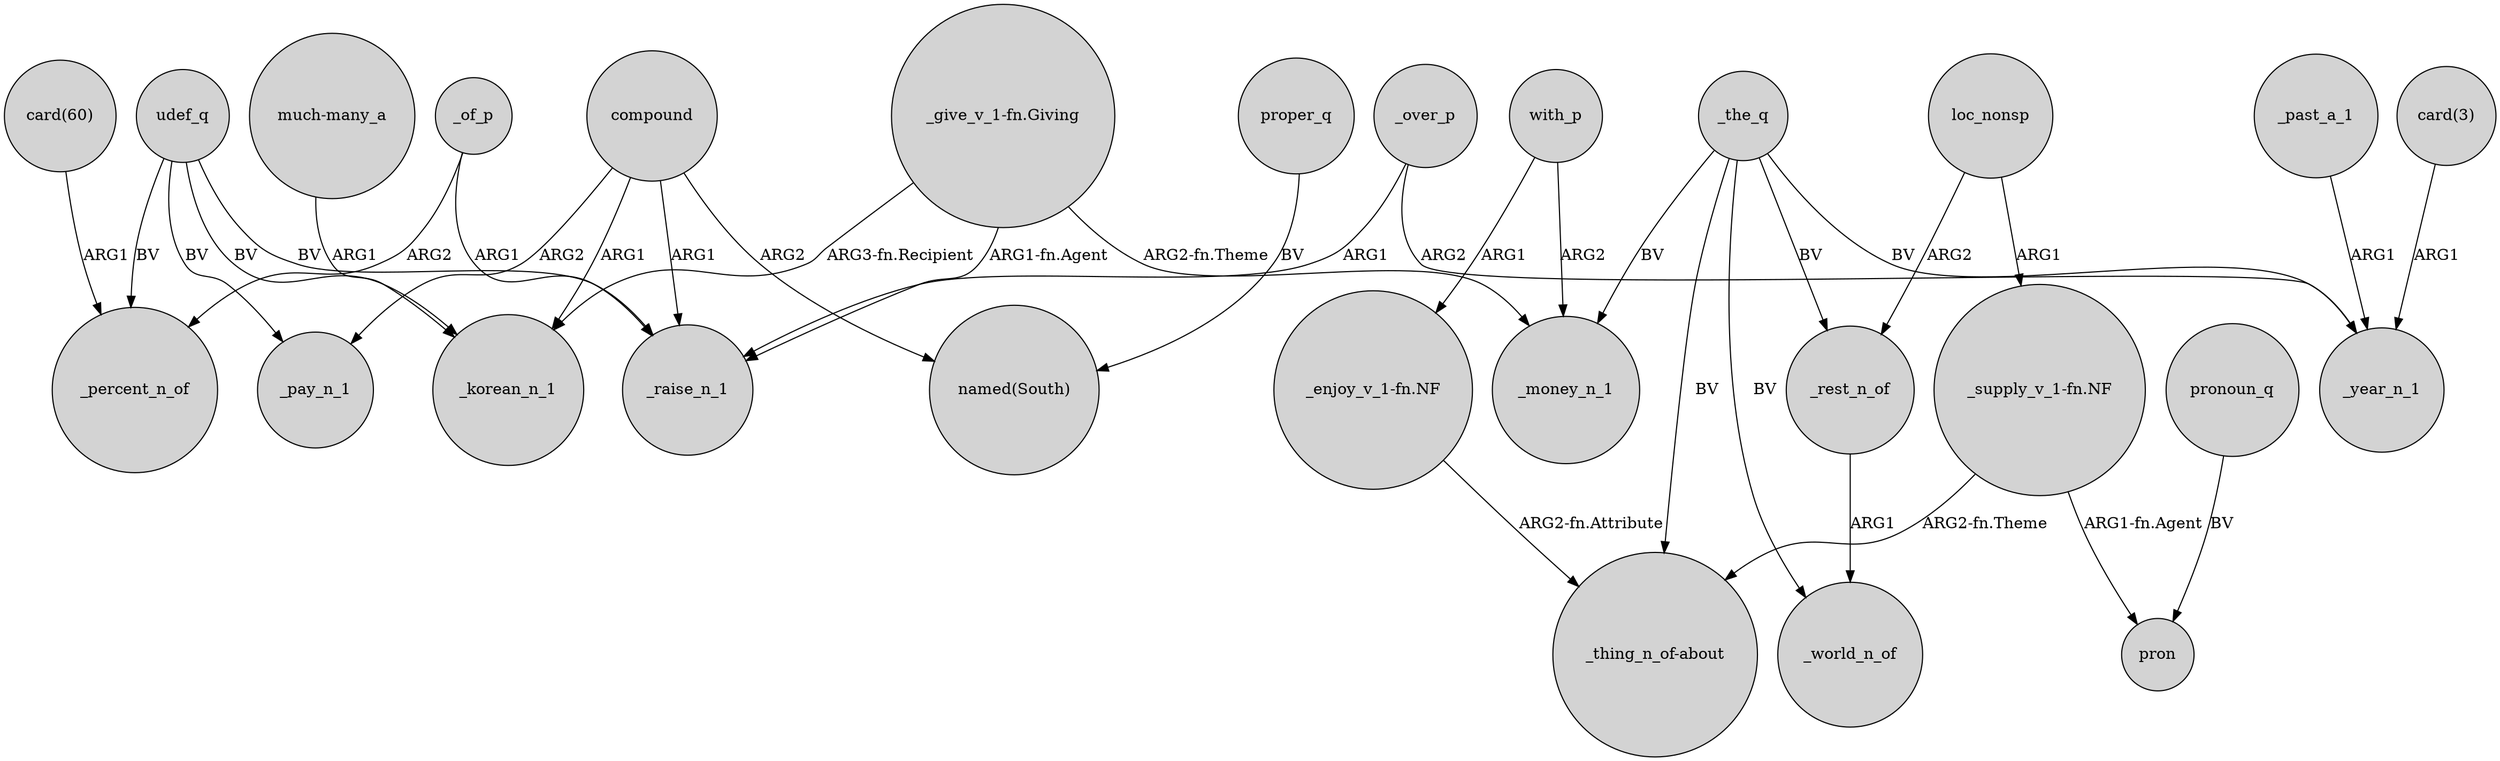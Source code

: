 digraph {
	node [shape=circle style=filled]
	compound -> _korean_n_1 [label=ARG1]
	compound -> "named(South)" [label=ARG2]
	loc_nonsp -> "_supply_v_1-fn.NF" [label=ARG1]
	_the_q -> _money_n_1 [label=BV]
	"much-many_a" -> _korean_n_1 [label=ARG1]
	"card(60)" -> _percent_n_of [label=ARG1]
	udef_q -> _raise_n_1 [label=BV]
	"_supply_v_1-fn.NF" -> "_thing_n_of-about" [label="ARG2-fn.Theme"]
	_rest_n_of -> _world_n_of [label=ARG1]
	_the_q -> _world_n_of [label=BV]
	"_give_v_1-fn.Giving" -> _money_n_1 [label="ARG2-fn.Theme"]
	"_give_v_1-fn.Giving" -> _korean_n_1 [label="ARG3-fn.Recipient"]
	_past_a_1 -> _year_n_1 [label=ARG1]
	compound -> _raise_n_1 [label=ARG1]
	_the_q -> _rest_n_of [label=BV]
	_of_p -> _percent_n_of [label=ARG2]
	pronoun_q -> pron [label=BV]
	loc_nonsp -> _rest_n_of [label=ARG2]
	udef_q -> _korean_n_1 [label=BV]
	"_enjoy_v_1-fn.NF" -> "_thing_n_of-about" [label="ARG2-fn.Attribute"]
	"card(3)" -> _year_n_1 [label=ARG1]
	with_p -> "_enjoy_v_1-fn.NF" [label=ARG1]
	compound -> _pay_n_1 [label=ARG2]
	_the_q -> _year_n_1 [label=BV]
	with_p -> _money_n_1 [label=ARG2]
	"_supply_v_1-fn.NF" -> pron [label="ARG1-fn.Agent"]
	_over_p -> _year_n_1 [label=ARG2]
	_of_p -> _raise_n_1 [label=ARG1]
	udef_q -> _percent_n_of [label=BV]
	_the_q -> "_thing_n_of-about" [label=BV]
	proper_q -> "named(South)" [label=BV]
	"_give_v_1-fn.Giving" -> _raise_n_1 [label="ARG1-fn.Agent"]
	_over_p -> _raise_n_1 [label=ARG1]
	udef_q -> _pay_n_1 [label=BV]
}
